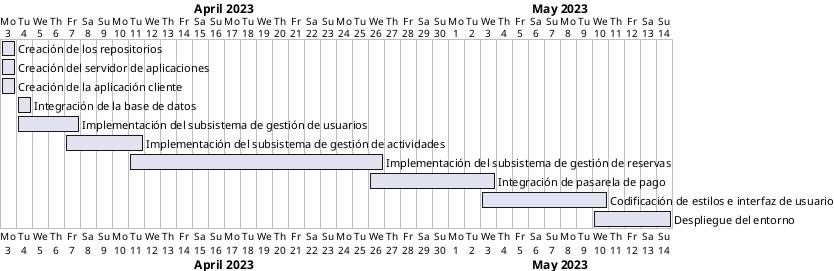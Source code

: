@startgantt
Project starts 2023-04-03 
[Creación de los repositorios] lasts 1 day
[Creación de los repositorios] starts 2023-04-03
[Creación de los repositorios] ends 2023-04-03

[Creación del servidor de aplicaciones] lasts 1 day
[Creación del servidor de aplicaciones] starts 2023-04-03
[Creación del servidor de aplicaciones] ends 2023-04-03

[Creación de la aplicación cliente] lasts 1 day
[Creación de la aplicación cliente] starts 2023-04-03
[Creación de la aplicación cliente] ends 2023-04-03

[Integración de la base de datos] lasts 1 day
[Integración de la base de datos] starts 2023-04-04
[Integración de la base de datos] ends 2023-04-04

[Implementación del subsistema de gestión de usuarios] lasts 4 days
[Implementación del subsistema de gestión de usuarios] starts 2023-04-04
[Implementación del subsistema de gestión de usuarios] ends 2023-04-07

[Implementación del subsistema de gestión de actividades] lasts 5 days
[Implementación del subsistema de gestión de actividades] starts 2023-04-07
[Implementación del subsistema de gestión de actividades] ends 2023-04-11

[Implementación del subsistema de gestión de reservas] lasts 12 days
[Implementación del subsistema de gestión de reservas] starts 2023-04-11
[Implementación del subsistema de gestión de reservas] ends 2023-04-26

[Integración de pasarela de pago] lasts 6 days
[Integración de pasarela de pago] starts 2023-04-26
[Integración de pasarela de pago] ends 2023-05-03

[Codificación de estilos e interfaz de usuario] lasts 6 days
[Codificación de estilos e interfaz de usuario] starts 2023-05-03
[Codificación de estilos e interfaz de usuario] ends 2023-05-10

[Despliegue del entorno] lasts 5 days
[Despliegue del entorno] starts 2023-05-10
[Despliegue del entorno] ends 2023-05-14

@endgantt
